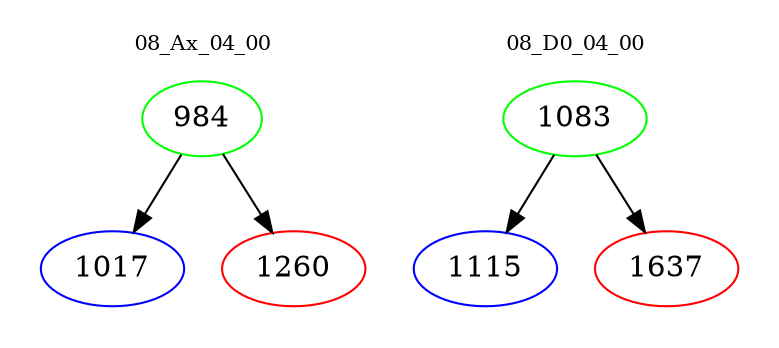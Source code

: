 digraph{
subgraph cluster_0 {
color = white
label = "08_Ax_04_00";
fontsize=10;
T0_984 [label="984", color="green"]
T0_984 -> T0_1017 [color="black"]
T0_1017 [label="1017", color="blue"]
T0_984 -> T0_1260 [color="black"]
T0_1260 [label="1260", color="red"]
}
subgraph cluster_1 {
color = white
label = "08_D0_04_00";
fontsize=10;
T1_1083 [label="1083", color="green"]
T1_1083 -> T1_1115 [color="black"]
T1_1115 [label="1115", color="blue"]
T1_1083 -> T1_1637 [color="black"]
T1_1637 [label="1637", color="red"]
}
}
